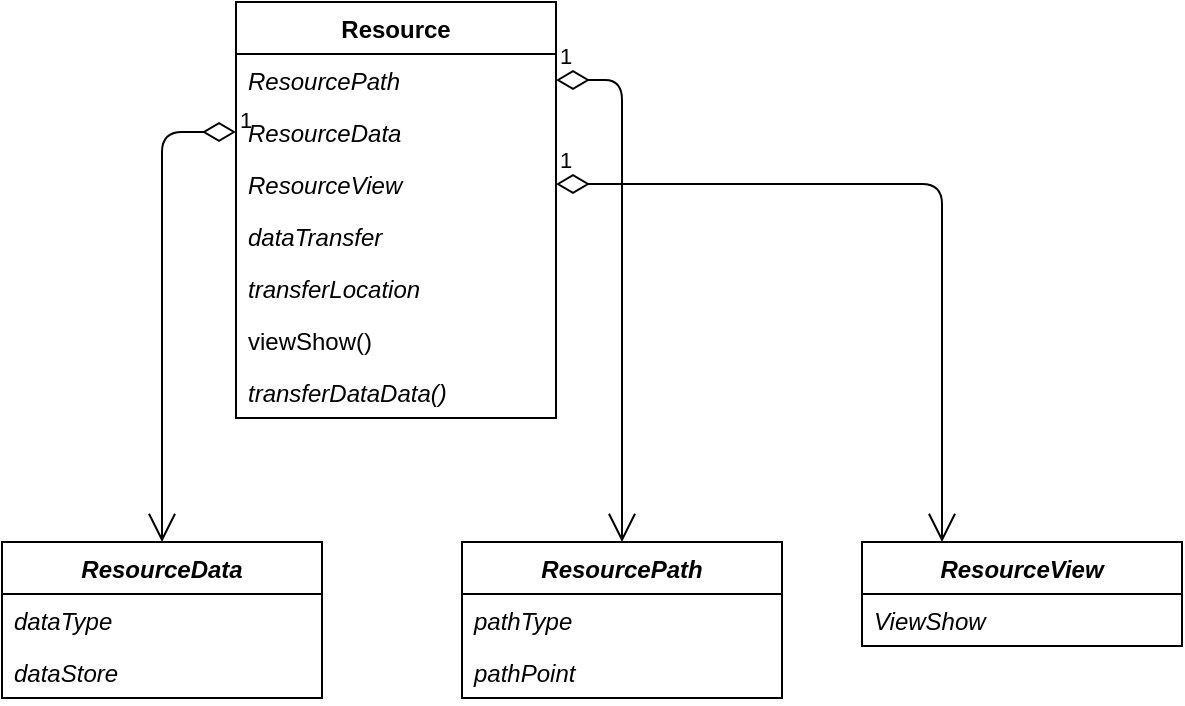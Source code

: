 <mxfile version="13.2.4" type="device" pages="4"><diagram id="C5RBs43oDa-KdzZeNtuy" name="ResourcesUML"><mxGraphModel dx="1929" dy="1783" grid="1" gridSize="10" guides="1" tooltips="1" connect="1" arrows="1" fold="1" page="1" pageScale="1" pageWidth="827" pageHeight="1169" math="0" shadow="0"><root><mxCell id="WIyWlLk6GJQsqaUBKTNV-0"/><mxCell id="WIyWlLk6GJQsqaUBKTNV-1" parent="WIyWlLk6GJQsqaUBKTNV-0"/><mxCell id="wKoUNLW5oDcQEz1juAOQ-28" value="1" style="endArrow=open;html=1;endSize=12;startArrow=diamondThin;startSize=14;startFill=0;edgeStyle=orthogonalEdgeStyle;align=left;verticalAlign=bottom;exitX=1;exitY=0.5;exitDx=0;exitDy=0;entryX=0.5;entryY=0;entryDx=0;entryDy=0;" parent="WIyWlLk6GJQsqaUBKTNV-1" source="zkfFHV4jXpPFQw0GAbJ--2" target="wKoUNLW5oDcQEz1juAOQ-25" edge="1"><mxGeometry x="-1" y="3" relative="1" as="geometry"><mxPoint x="-490" y="-960" as="sourcePoint"/><mxPoint x="-330" y="-960" as="targetPoint"/></mxGeometry></mxCell><mxCell id="wKoUNLW5oDcQEz1juAOQ-53" value="1" style="endArrow=open;html=1;endSize=12;startArrow=diamondThin;startSize=14;startFill=0;edgeStyle=orthogonalEdgeStyle;align=left;verticalAlign=bottom;entryX=0.5;entryY=0;entryDx=0;entryDy=0;exitX=0;exitY=0.5;exitDx=0;exitDy=0;" parent="WIyWlLk6GJQsqaUBKTNV-1" source="zkfFHV4jXpPFQw0GAbJ--3" target="wKoUNLW5oDcQEz1juAOQ-20" edge="1"><mxGeometry x="-1" y="3" relative="1" as="geometry"><mxPoint x="-610" y="-640" as="sourcePoint"/><mxPoint x="-250" y="-790" as="targetPoint"/></mxGeometry></mxCell><mxCell id="wKoUNLW5oDcQEz1juAOQ-65" value="1" style="endArrow=open;html=1;endSize=12;startArrow=diamondThin;startSize=14;startFill=0;edgeStyle=orthogonalEdgeStyle;align=left;verticalAlign=bottom;entryX=0.25;entryY=0;entryDx=0;entryDy=0;exitX=1;exitY=0.5;exitDx=0;exitDy=0;" parent="WIyWlLk6GJQsqaUBKTNV-1" source="wKoUNLW5oDcQEz1juAOQ-62" target="wKoUNLW5oDcQEz1juAOQ-58" edge="1"><mxGeometry x="-1" y="3" relative="1" as="geometry"><mxPoint x="-410" y="-960" as="sourcePoint"/><mxPoint x="-250" y="-960" as="targetPoint"/></mxGeometry></mxCell><mxCell id="wKoUNLW5oDcQEz1juAOQ-20" value="ResourceData" style="swimlane;fontStyle=3;align=center;verticalAlign=top;childLayout=stackLayout;horizontal=1;startSize=26;horizontalStack=0;resizeParent=1;resizeParentMax=0;resizeLast=0;collapsible=1;marginBottom=0;" parent="WIyWlLk6GJQsqaUBKTNV-1" vertex="1"><mxGeometry x="-690" y="-800" width="160" height="78" as="geometry"/></mxCell><mxCell id="wKoUNLW5oDcQEz1juAOQ-23" value="dataType" style="text;strokeColor=none;fillColor=none;align=left;verticalAlign=top;spacingLeft=4;spacingRight=4;overflow=hidden;rotatable=0;points=[[0,0.5],[1,0.5]];portConstraint=eastwest;fontStyle=2" parent="wKoUNLW5oDcQEz1juAOQ-20" vertex="1"><mxGeometry y="26" width="160" height="26" as="geometry"/></mxCell><mxCell id="CLFtaOx5Wjomvs9iDZ-h-0" value="dataStore" style="text;strokeColor=none;fillColor=none;align=left;verticalAlign=top;spacingLeft=4;spacingRight=4;overflow=hidden;rotatable=0;points=[[0,0.5],[1,0.5]];portConstraint=eastwest;fontStyle=2" parent="wKoUNLW5oDcQEz1juAOQ-20" vertex="1"><mxGeometry y="52" width="160" height="26" as="geometry"/></mxCell><mxCell id="wKoUNLW5oDcQEz1juAOQ-25" value="ResourcePath" style="swimlane;fontStyle=3;align=center;verticalAlign=top;childLayout=stackLayout;horizontal=1;startSize=26;horizontalStack=0;resizeParent=1;resizeParentMax=0;resizeLast=0;collapsible=1;marginBottom=0;" parent="WIyWlLk6GJQsqaUBKTNV-1" vertex="1"><mxGeometry x="-460" y="-800" width="160" height="78" as="geometry"/></mxCell><mxCell id="wKoUNLW5oDcQEz1juAOQ-26" value="pathType" style="text;strokeColor=none;fillColor=none;align=left;verticalAlign=top;spacingLeft=4;spacingRight=4;overflow=hidden;rotatable=0;points=[[0,0.5],[1,0.5]];portConstraint=eastwest;fontStyle=2" parent="wKoUNLW5oDcQEz1juAOQ-25" vertex="1"><mxGeometry y="26" width="160" height="26" as="geometry"/></mxCell><mxCell id="CLFtaOx5Wjomvs9iDZ-h-1" value="pathPoint" style="text;strokeColor=none;fillColor=none;align=left;verticalAlign=top;spacingLeft=4;spacingRight=4;overflow=hidden;rotatable=0;points=[[0,0.5],[1,0.5]];portConstraint=eastwest;fontStyle=2" parent="wKoUNLW5oDcQEz1juAOQ-25" vertex="1"><mxGeometry y="52" width="160" height="26" as="geometry"/></mxCell><mxCell id="wKoUNLW5oDcQEz1juAOQ-58" value="ResourceView" style="swimlane;fontStyle=3;align=center;verticalAlign=top;childLayout=stackLayout;horizontal=1;startSize=26;horizontalStack=0;resizeParent=1;resizeParentMax=0;resizeLast=0;collapsible=1;marginBottom=0;" parent="WIyWlLk6GJQsqaUBKTNV-1" vertex="1"><mxGeometry x="-260" y="-800" width="160" height="52" as="geometry"/></mxCell><mxCell id="wKoUNLW5oDcQEz1juAOQ-59" value="ViewShow" style="text;strokeColor=none;fillColor=none;align=left;verticalAlign=top;spacingLeft=4;spacingRight=4;overflow=hidden;rotatable=0;points=[[0,0.5],[1,0.5]];portConstraint=eastwest;fontStyle=2" parent="wKoUNLW5oDcQEz1juAOQ-58" vertex="1"><mxGeometry y="26" width="160" height="26" as="geometry"/></mxCell><mxCell id="zkfFHV4jXpPFQw0GAbJ--0" value="Resource" style="swimlane;fontStyle=1;align=center;verticalAlign=top;childLayout=stackLayout;horizontal=1;startSize=26;horizontalStack=0;resizeParent=1;resizeLast=0;collapsible=1;marginBottom=0;rounded=0;shadow=0;strokeWidth=1;" parent="WIyWlLk6GJQsqaUBKTNV-1" vertex="1"><mxGeometry x="-573" y="-1070" width="160" height="208" as="geometry"><mxRectangle x="230" y="140" width="160" height="26" as="alternateBounds"/></mxGeometry></mxCell><mxCell id="zkfFHV4jXpPFQw0GAbJ--2" value="ResourcePath" style="text;align=left;verticalAlign=top;spacingLeft=4;spacingRight=4;overflow=hidden;rotatable=0;points=[[0,0.5],[1,0.5]];portConstraint=eastwest;rounded=0;shadow=0;html=0;fontStyle=2" parent="zkfFHV4jXpPFQw0GAbJ--0" vertex="1"><mxGeometry y="26" width="160" height="26" as="geometry"/></mxCell><mxCell id="zkfFHV4jXpPFQw0GAbJ--3" value="ResourceData" style="text;align=left;verticalAlign=top;spacingLeft=4;spacingRight=4;overflow=hidden;rotatable=0;points=[[0,0.5],[1,0.5]];portConstraint=eastwest;rounded=0;shadow=0;html=0;fontStyle=2" parent="zkfFHV4jXpPFQw0GAbJ--0" vertex="1"><mxGeometry y="52" width="160" height="26" as="geometry"/></mxCell><mxCell id="wKoUNLW5oDcQEz1juAOQ-62" value="ResourceView" style="text;align=left;verticalAlign=top;spacingLeft=4;spacingRight=4;overflow=hidden;rotatable=0;points=[[0,0.5],[1,0.5]];portConstraint=eastwest;rounded=0;shadow=0;html=0;fontStyle=2" parent="zkfFHV4jXpPFQw0GAbJ--0" vertex="1"><mxGeometry y="78" width="160" height="26" as="geometry"/></mxCell><mxCell id="7AWDHJdv4EVWCImqRSee-0" value="dataTransfer" style="text;align=left;verticalAlign=top;spacingLeft=4;spacingRight=4;overflow=hidden;rotatable=0;points=[[0,0.5],[1,0.5]];portConstraint=eastwest;rounded=0;shadow=0;html=0;fontStyle=2" vertex="1" parent="zkfFHV4jXpPFQw0GAbJ--0"><mxGeometry y="104" width="160" height="26" as="geometry"/></mxCell><mxCell id="7AWDHJdv4EVWCImqRSee-2" value="transferLocation" style="text;align=left;verticalAlign=top;spacingLeft=4;spacingRight=4;overflow=hidden;rotatable=0;points=[[0,0.5],[1,0.5]];portConstraint=eastwest;rounded=0;shadow=0;html=0;fontStyle=2" vertex="1" parent="zkfFHV4jXpPFQw0GAbJ--0"><mxGeometry y="130" width="160" height="26" as="geometry"/></mxCell><mxCell id="cOhky48XFlRS8grqC577-6" value="viewShow()" style="text;align=left;verticalAlign=top;spacingLeft=4;spacingRight=4;overflow=hidden;rotatable=0;points=[[0,0.5],[1,0.5]];portConstraint=eastwest;rounded=0;shadow=0;html=0;fontStyle=0" parent="zkfFHV4jXpPFQw0GAbJ--0" vertex="1"><mxGeometry y="156" width="160" height="26" as="geometry"/></mxCell><mxCell id="7AWDHJdv4EVWCImqRSee-1" value="transferDataData()" style="text;align=left;verticalAlign=top;spacingLeft=4;spacingRight=4;overflow=hidden;rotatable=0;points=[[0,0.5],[1,0.5]];portConstraint=eastwest;rounded=0;shadow=0;html=0;fontStyle=2" vertex="1" parent="zkfFHV4jXpPFQw0GAbJ--0"><mxGeometry y="182" width="160" height="26" as="geometry"/></mxCell></root></mxGraphModel></diagram><diagram id="MiLV8PnnA4i9zkH5lNhF" name="StockUML"><mxGraphModel dx="1102" dy="614" grid="1" gridSize="10" guides="1" tooltips="1" connect="1" arrows="1" fold="1" page="1" pageScale="1" pageWidth="850" pageHeight="1100" math="0" shadow="0"><root><mxCell id="w51IDxubxJq_tXCfDH6P-0"/><mxCell id="w51IDxubxJq_tXCfDH6P-1" parent="w51IDxubxJq_tXCfDH6P-0"/><mxCell id="WJWSfk08j07kqiOSn310-17" value="1" style="endArrow=open;html=1;endSize=12;startArrow=diamondThin;startSize=14;startFill=0;edgeStyle=orthogonalEdgeStyle;align=left;verticalAlign=bottom;exitX=1;exitY=0.5;exitDx=0;exitDy=0;entryX=0;entryY=0.25;entryDx=0;entryDy=0;" parent="w51IDxubxJq_tXCfDH6P-1" source="WJWSfk08j07kqiOSn310-16" target="WJWSfk08j07kqiOSn310-5" edge="1"><mxGeometry x="-1" y="3" relative="1" as="geometry"><mxPoint x="560" y="430" as="sourcePoint"/><mxPoint x="720" y="430" as="targetPoint"/></mxGeometry></mxCell><mxCell id="WJWSfk08j07kqiOSn310-0" value="Stock" style="swimlane;fontStyle=1;align=center;verticalAlign=top;childLayout=stackLayout;horizontal=1;startSize=26;horizontalStack=0;resizeParent=1;resizeParentMax=0;resizeLast=0;collapsible=1;marginBottom=0;" parent="w51IDxubxJq_tXCfDH6P-1" vertex="1"><mxGeometry x="190" y="170" width="160" height="208" as="geometry"/></mxCell><mxCell id="WJWSfk08j07kqiOSn310-1" value="uuid" style="text;strokeColor=none;fillColor=none;align=left;verticalAlign=top;spacingLeft=4;spacingRight=4;overflow=hidden;rotatable=0;points=[[0,0.5],[1,0.5]];portConstraint=eastwest;" parent="WJWSfk08j07kqiOSn310-0" vertex="1"><mxGeometry y="26" width="160" height="26" as="geometry"/></mxCell><mxCell id="WJWSfk08j07kqiOSn310-3" value="name" style="text;strokeColor=none;fillColor=none;align=left;verticalAlign=top;spacingLeft=4;spacingRight=4;overflow=hidden;rotatable=0;points=[[0,0.5],[1,0.5]];portConstraint=eastwest;" parent="WJWSfk08j07kqiOSn310-0" vertex="1"><mxGeometry y="52" width="160" height="26" as="geometry"/></mxCell><mxCell id="1wxSVXU_qYhrQxYxf3fU-4" value="industryName" style="text;strokeColor=none;fillColor=none;align=left;verticalAlign=top;spacingLeft=4;spacingRight=4;overflow=hidden;rotatable=0;points=[[0,0.5],[1,0.5]];portConstraint=eastwest;" vertex="1" parent="WJWSfk08j07kqiOSn310-0"><mxGeometry y="78" width="160" height="26" as="geometry"/></mxCell><mxCell id="WJWSfk08j07kqiOSn310-4" value="price" style="text;strokeColor=none;fillColor=none;align=left;verticalAlign=top;spacingLeft=4;spacingRight=4;overflow=hidden;rotatable=0;points=[[0,0.5],[1,0.5]];portConstraint=eastwest;" parent="WJWSfk08j07kqiOSn310-0" vertex="1"><mxGeometry y="104" width="160" height="26" as="geometry"/></mxCell><mxCell id="WJWSfk08j07kqiOSn310-9" value="datetime" style="text;strokeColor=none;fillColor=none;align=left;verticalAlign=top;spacingLeft=4;spacingRight=4;overflow=hidden;rotatable=0;points=[[0,0.5],[1,0.5]];portConstraint=eastwest;" parent="WJWSfk08j07kqiOSn310-0" vertex="1"><mxGeometry y="130" width="160" height="26" as="geometry"/></mxCell><mxCell id="WJWSfk08j07kqiOSn310-16" value="StockView" style="text;strokeColor=none;fillColor=none;align=left;verticalAlign=top;spacingLeft=4;spacingRight=4;overflow=hidden;rotatable=0;points=[[0,0.5],[1,0.5]];portConstraint=eastwest;fontStyle=2" parent="WJWSfk08j07kqiOSn310-0" vertex="1"><mxGeometry y="156" width="160" height="26" as="geometry"/></mxCell><mxCell id="WJWSfk08j07kqiOSn310-15" value="showView()" style="text;strokeColor=none;fillColor=none;align=left;verticalAlign=top;spacingLeft=4;spacingRight=4;overflow=hidden;rotatable=0;points=[[0,0.5],[1,0.5]];portConstraint=eastwest;" parent="WJWSfk08j07kqiOSn310-0" vertex="1"><mxGeometry y="182" width="160" height="26" as="geometry"/></mxCell><mxCell id="WJWSfk08j07kqiOSn310-5" value="StockView" style="swimlane;fontStyle=3;align=center;verticalAlign=top;childLayout=stackLayout;horizontal=1;startSize=26;horizontalStack=0;resizeParent=1;resizeParentMax=0;resizeLast=0;collapsible=1;marginBottom=0;" parent="w51IDxubxJq_tXCfDH6P-1" vertex="1"><mxGeometry x="510" y="170" width="160" height="52" as="geometry"/></mxCell><mxCell id="WJWSfk08j07kqiOSn310-6" value="showView()" style="text;strokeColor=none;fillColor=none;align=left;verticalAlign=top;spacingLeft=4;spacingRight=4;overflow=hidden;rotatable=0;points=[[0,0.5],[1,0.5]];portConstraint=eastwest;fontStyle=2" parent="WJWSfk08j07kqiOSn310-5" vertex="1"><mxGeometry y="26" width="160" height="26" as="geometry"/></mxCell><mxCell id="1wxSVXU_qYhrQxYxf3fU-0" value="StockIndustry" style="swimlane;fontStyle=0;childLayout=stackLayout;horizontal=1;startSize=26;fillColor=none;horizontalStack=0;resizeParent=1;resizeParentMax=0;resizeLast=0;collapsible=1;marginBottom=0;" vertex="1" parent="w51IDxubxJq_tXCfDH6P-1"><mxGeometry x="190" y="440" width="140" height="78" as="geometry"/></mxCell><mxCell id="1wxSVXU_qYhrQxYxf3fU-1" value="name" style="text;strokeColor=none;fillColor=none;align=left;verticalAlign=top;spacingLeft=4;spacingRight=4;overflow=hidden;rotatable=0;points=[[0,0.5],[1,0.5]];portConstraint=eastwest;" vertex="1" parent="1wxSVXU_qYhrQxYxf3fU-0"><mxGeometry y="26" width="140" height="26" as="geometry"/></mxCell><mxCell id="1wxSVXU_qYhrQxYxf3fU-2" value="stocksUrl" style="text;strokeColor=none;fillColor=none;align=left;verticalAlign=top;spacingLeft=4;spacingRight=4;overflow=hidden;rotatable=0;points=[[0,0.5],[1,0.5]];portConstraint=eastwest;" vertex="1" parent="1wxSVXU_qYhrQxYxf3fU-0"><mxGeometry y="52" width="140" height="26" as="geometry"/></mxCell></root></mxGraphModel></diagram><diagram id="M6Qaev_G2uc9RB9oiW58" name="WorkPipelineUML"><mxGraphModel dx="1102" dy="1665" grid="1" gridSize="10" guides="1" tooltips="1" connect="1" arrows="1" fold="1" page="1" pageScale="1" pageWidth="850" pageHeight="1100" math="0" shadow="0"><root><mxCell id="0c6unYjdAAuhe3LFpMtq-0"/><mxCell id="0c6unYjdAAuhe3LFpMtq-1" parent="0c6unYjdAAuhe3LFpMtq-0"/><mxCell id="jXFqRTaMpyUTrr70xeiQ-9" value="1" style="endArrow=open;html=1;endSize=12;startArrow=diamondThin;startSize=14;startFill=0;edgeStyle=orthogonalEdgeStyle;align=left;verticalAlign=bottom;exitX=0;exitY=0.5;exitDx=0;exitDy=0;entryX=0.25;entryY=0;entryDx=0;entryDy=0;" edge="1" parent="0c6unYjdAAuhe3LFpMtq-1" source="jXFqRTaMpyUTrr70xeiQ-11" target="jXFqRTaMpyUTrr70xeiQ-0"><mxGeometry x="-1" y="3" relative="1" as="geometry"><mxPoint x="95" y="-710" as="sourcePoint"/><mxPoint x="255" y="-710" as="targetPoint"/></mxGeometry></mxCell><mxCell id="oUjk5xNpKdQouWM2-Mrk-0" value="单进程单线程&lt;br&gt;模拟工厂流水线的，单流水线(单进程单线程)" style="shape=note;whiteSpace=wrap;html=1;size=14;verticalAlign=top;align=left;spacingTop=-6;" vertex="1" parent="0c6unYjdAAuhe3LFpMtq-1"><mxGeometry x="30" y="-1050" width="680" height="100" as="geometry"/></mxCell><mxCell id="jXFqRTaMpyUTrr70xeiQ-0" value="WorkSite" style="swimlane;fontStyle=1;align=center;verticalAlign=top;childLayout=stackLayout;horizontal=1;startSize=26;horizontalStack=0;resizeParent=1;resizeParentMax=0;resizeLast=0;collapsible=1;marginBottom=0;" vertex="1" parent="0c6unYjdAAuhe3LFpMtq-1"><mxGeometry x="125" y="-640" width="260" height="234" as="geometry"/></mxCell><mxCell id="jXFqRTaMpyUTrr70xeiQ-1" value="__statusList" style="text;strokeColor=none;fillColor=none;align=left;verticalAlign=top;spacingLeft=4;spacingRight=4;overflow=hidden;rotatable=0;points=[[0,0.5],[1,0.5]];portConstraint=eastwest;fontStyle=0" vertex="1" parent="jXFqRTaMpyUTrr70xeiQ-0"><mxGeometry y="26" width="260" height="26" as="geometry"/></mxCell><mxCell id="jXFqRTaMpyUTrr70xeiQ-2" value="__siteStatus" style="text;strokeColor=none;fillColor=none;align=left;verticalAlign=top;spacingLeft=4;spacingRight=4;overflow=hidden;rotatable=0;points=[[0,0.5],[1,0.5]];portConstraint=eastwest;fontStyle=0" vertex="1" parent="jXFqRTaMpyUTrr70xeiQ-0"><mxGeometry y="52" width="260" height="26" as="geometry"/></mxCell><mxCell id="jXFqRTaMpyUTrr70xeiQ-3" value="__siteIdentifier" style="text;strokeColor=none;fillColor=none;align=left;verticalAlign=top;spacingLeft=4;spacingRight=4;overflow=hidden;rotatable=0;points=[[0,0.5],[1,0.5]];portConstraint=eastwest;fontStyle=0" vertex="1" parent="jXFqRTaMpyUTrr70xeiQ-0"><mxGeometry y="78" width="260" height="26" as="geometry"/></mxCell><mxCell id="jXFqRTaMpyUTrr70xeiQ-4" value="OriginResource" style="text;strokeColor=none;fillColor=none;align=left;verticalAlign=top;spacingLeft=4;spacingRight=4;overflow=hidden;rotatable=0;points=[[0,0.5],[1,0.5]];portConstraint=eastwest;fontStyle=2" vertex="1" parent="jXFqRTaMpyUTrr70xeiQ-0"><mxGeometry y="104" width="260" height="26" as="geometry"/></mxCell><mxCell id="jXFqRTaMpyUTrr70xeiQ-5" value="OutputResource" style="text;strokeColor=none;fillColor=none;align=left;verticalAlign=top;spacingLeft=4;spacingRight=4;overflow=hidden;rotatable=0;points=[[0,0.5],[1,0.5]];portConstraint=eastwest;fontStyle=2" vertex="1" parent="jXFqRTaMpyUTrr70xeiQ-0"><mxGeometry y="130" width="260" height="26" as="geometry"/></mxCell><mxCell id="jXFqRTaMpyUTrr70xeiQ-6" value="WorkMachine" style="text;strokeColor=none;fillColor=none;align=left;verticalAlign=top;spacingLeft=4;spacingRight=4;overflow=hidden;rotatable=0;points=[[0,0.5],[1,0.5]];portConstraint=eastwest;fontStyle=2" vertex="1" parent="jXFqRTaMpyUTrr70xeiQ-0"><mxGeometry y="156" width="260" height="26" as="geometry"/></mxCell><mxCell id="jXFqRTaMpyUTrr70xeiQ-7" value="WorkFilter" style="text;strokeColor=none;fillColor=none;align=left;verticalAlign=top;spacingLeft=4;spacingRight=4;overflow=hidden;rotatable=0;points=[[0,0.5],[1,0.5]];portConstraint=eastwest;fontStyle=2" vertex="1" parent="jXFqRTaMpyUTrr70xeiQ-0"><mxGeometry y="182" width="260" height="26" as="geometry"/></mxCell><mxCell id="jXFqRTaMpyUTrr70xeiQ-8" value="worker()" style="text;strokeColor=none;fillColor=none;align=left;verticalAlign=top;spacingLeft=4;spacingRight=4;overflow=hidden;rotatable=0;points=[[0,0.5],[1,0.5]];portConstraint=eastwest;fontStyle=0" vertex="1" parent="jXFqRTaMpyUTrr70xeiQ-0"><mxGeometry y="208" width="260" height="26" as="geometry"/></mxCell><mxCell id="jXFqRTaMpyUTrr70xeiQ-10" value="WorkPipeline" style="swimlane;fontStyle=1;align=center;verticalAlign=top;childLayout=stackLayout;horizontal=1;startSize=26;horizontalStack=0;resizeParent=1;resizeParentMax=0;resizeLast=0;collapsible=1;marginBottom=0;" vertex="1" parent="0c6unYjdAAuhe3LFpMtq-1"><mxGeometry x="295" y="-880" width="425" height="234" as="geometry"/></mxCell><mxCell id="kIufPOx3gm7TbQSwFrFk-0" value="class.pipelineStatusList = ('Build', 'Executable', 'Forbid')" style="text;strokeColor=none;fillColor=none;align=left;verticalAlign=top;spacingLeft=4;spacingRight=4;overflow=hidden;rotatable=0;points=[[0,0.5],[1,0.5]];portConstraint=eastwest;fontStyle=0" vertex="1" parent="jXFqRTaMpyUTrr70xeiQ-10"><mxGeometry y="26" width="425" height="26" as="geometry"/></mxCell><mxCell id="ctfXDmn6z_CfVE2LSVos-1" value="self.pipelineStatus" style="text;strokeColor=none;fillColor=none;align=left;verticalAlign=top;spacingLeft=4;spacingRight=4;overflow=hidden;rotatable=0;points=[[0,0.5],[1,0.5]];portConstraint=eastwest;fontStyle=0" vertex="1" parent="jXFqRTaMpyUTrr70xeiQ-10"><mxGeometry y="52" width="425" height="26" as="geometry"/></mxCell><mxCell id="jXFqRTaMpyUTrr70xeiQ-11" value="WorkSiteList: []" style="text;strokeColor=none;fillColor=none;align=left;verticalAlign=top;spacingLeft=4;spacingRight=4;overflow=hidden;rotatable=0;points=[[0,0.5],[1,0.5]];portConstraint=eastwest;fontStyle=0" vertex="1" parent="jXFqRTaMpyUTrr70xeiQ-10"><mxGeometry y="78" width="425" height="26" as="geometry"/></mxCell><mxCell id="jXFqRTaMpyUTrr70xeiQ-12" value="addWorkSite" style="text;strokeColor=none;fillColor=none;align=left;verticalAlign=top;spacingLeft=4;spacingRight=4;overflow=hidden;rotatable=0;points=[[0,0.5],[1,0.5]];portConstraint=eastwest;fontStyle=0" vertex="1" parent="jXFqRTaMpyUTrr70xeiQ-10"><mxGeometry y="104" width="425" height="26" as="geometry"/></mxCell><mxCell id="jXFqRTaMpyUTrr70xeiQ-13" value="removeWorkSite" style="text;strokeColor=none;fillColor=none;align=left;verticalAlign=top;spacingLeft=4;spacingRight=4;overflow=hidden;rotatable=0;points=[[0,0.5],[1,0.5]];portConstraint=eastwest;fontStyle=0" vertex="1" parent="jXFqRTaMpyUTrr70xeiQ-10"><mxGeometry y="130" width="425" height="26" as="geometry"/></mxCell><mxCell id="jXFqRTaMpyUTrr70xeiQ-14" value="insertWorkSite" style="text;strokeColor=none;fillColor=none;align=left;verticalAlign=top;spacingLeft=4;spacingRight=4;overflow=hidden;rotatable=0;points=[[0,0.5],[1,0.5]];portConstraint=eastwest;fontStyle=0" vertex="1" parent="jXFqRTaMpyUTrr70xeiQ-10"><mxGeometry y="156" width="425" height="26" as="geometry"/></mxCell><mxCell id="jXFqRTaMpyUTrr70xeiQ-15" value="clearWorkSite" style="text;strokeColor=none;fillColor=none;align=left;verticalAlign=top;spacingLeft=4;spacingRight=4;overflow=hidden;rotatable=0;points=[[0,0.5],[1,0.5]];portConstraint=eastwest;fontStyle=0" vertex="1" parent="jXFqRTaMpyUTrr70xeiQ-10"><mxGeometry y="182" width="425" height="26" as="geometry"/></mxCell><mxCell id="jXFqRTaMpyUTrr70xeiQ-16" value="Processor(ResourceFilterSiteList)" style="text;strokeColor=none;fillColor=none;align=left;verticalAlign=top;spacingLeft=4;spacingRight=4;overflow=hidden;rotatable=0;points=[[0,0.5],[1,0.5]];portConstraint=eastwest;fontStyle=0" vertex="1" parent="jXFqRTaMpyUTrr70xeiQ-10"><mxGeometry y="208" width="425" height="26" as="geometry"/></mxCell><mxCell id="ue6aYAHW3wktxFeuhTfN-0" value="WorkFilter" style="swimlane;fontStyle=3;align=center;verticalAlign=top;childLayout=stackLayout;horizontal=1;startSize=26;horizontalStack=0;resizeParent=1;resizeLast=0;collapsible=1;marginBottom=0;rounded=0;shadow=0;strokeWidth=1;" vertex="1" parent="0c6unYjdAAuhe3LFpMtq-1"><mxGeometry x="510" y="-480" width="160" height="104" as="geometry"><mxRectangle x="550" y="140" width="160" height="26" as="alternateBounds"/></mxGeometry></mxCell><mxCell id="ue6aYAHW3wktxFeuhTfN-1" value="filterType" style="text;align=left;verticalAlign=top;spacingLeft=4;spacingRight=4;overflow=hidden;rotatable=0;points=[[0,0.5],[1,0.5]];portConstraint=eastwest;fontStyle=2" vertex="1" parent="ue6aYAHW3wktxFeuhTfN-0"><mxGeometry y="26" width="160" height="26" as="geometry"/></mxCell><mxCell id="ue6aYAHW3wktxFeuhTfN-2" value="filter" style="text;align=left;verticalAlign=top;spacingLeft=4;spacingRight=4;overflow=hidden;rotatable=0;points=[[0,0.5],[1,0.5]];portConstraint=eastwest;fontStyle=2" vertex="1" parent="ue6aYAHW3wktxFeuhTfN-0"><mxGeometry y="52" width="160" height="26" as="geometry"/></mxCell><mxCell id="ue6aYAHW3wktxFeuhTfN-3" value="readFilterDict" style="text;align=left;verticalAlign=top;spacingLeft=4;spacingRight=4;overflow=hidden;rotatable=0;points=[[0,0.5],[1,0.5]];portConstraint=eastwest;fontStyle=2" vertex="1" parent="ue6aYAHW3wktxFeuhTfN-0"><mxGeometry y="78" width="160" height="26" as="geometry"/></mxCell><mxCell id="1ezMjbyATIbtTADadDk9-0" value="1" style="endArrow=open;html=1;endSize=12;startArrow=diamondThin;startSize=14;startFill=0;edgeStyle=orthogonalEdgeStyle;align=left;verticalAlign=bottom;exitX=1;exitY=0.5;exitDx=0;exitDy=0;entryX=0;entryY=0.25;entryDx=0;entryDy=0;" edge="1" parent="0c6unYjdAAuhe3LFpMtq-1" source="jXFqRTaMpyUTrr70xeiQ-6" target="jXFqRTaMpyUTrr70xeiQ-17"><mxGeometry x="-1" y="3" relative="1" as="geometry"><mxPoint x="610" y="-740" as="sourcePoint"/><mxPoint x="770" y="-740" as="targetPoint"/></mxGeometry></mxCell><mxCell id="1ezMjbyATIbtTADadDk9-1" value="1" style="endArrow=open;html=1;endSize=12;startArrow=diamondThin;startSize=14;startFill=0;edgeStyle=orthogonalEdgeStyle;align=left;verticalAlign=bottom;exitX=1;exitY=0.5;exitDx=0;exitDy=0;entryX=0;entryY=0.192;entryDx=0;entryDy=0;entryPerimeter=0;" edge="1" parent="0c6unYjdAAuhe3LFpMtq-1" source="jXFqRTaMpyUTrr70xeiQ-7" target="ue6aYAHW3wktxFeuhTfN-0"><mxGeometry x="-1" y="3" relative="1" as="geometry"><mxPoint x="330" y="-350" as="sourcePoint"/><mxPoint x="490" y="-350" as="targetPoint"/></mxGeometry></mxCell><mxCell id="jXFqRTaMpyUTrr70xeiQ-17" value="WorkMachine" style="swimlane;fontStyle=3;align=center;verticalAlign=top;childLayout=stackLayout;horizontal=1;startSize=26;horizontalStack=0;resizeParent=1;resizeLast=0;collapsible=1;marginBottom=0;rounded=0;shadow=0;strokeWidth=1;" vertex="1" parent="0c6unYjdAAuhe3LFpMtq-1"><mxGeometry x="480" y="-620" width="270" height="50" as="geometry"><mxRectangle x="230" y="140" width="160" height="26" as="alternateBounds"/></mxGeometry></mxCell><mxCell id="jXFqRTaMpyUTrr70xeiQ-18" value="&lt;span&gt;worker(OriginResource,OutputResource, Filter&lt;/span&gt;&lt;span&gt;)&lt;/span&gt;" style="text;html=1;align=left;verticalAlign=middle;resizable=0;points=[];autosize=1;fontStyle=2" vertex="1" parent="jXFqRTaMpyUTrr70xeiQ-17"><mxGeometry y="26" width="270" height="20" as="geometry"/></mxCell></root></mxGraphModel></diagram><diagram id="qNehGHahSsVnhscGQnJP" name="DataStoreUML"><mxGraphModel dx="1102" dy="614" grid="1" gridSize="10" guides="1" tooltips="1" connect="1" arrows="1" fold="1" page="1" pageScale="1" pageWidth="850" pageHeight="1100" math="0" shadow="0"><root><mxCell id="1mEXJvUbR4BcDCADnV7P-0"/><mxCell id="1mEXJvUbR4BcDCADnV7P-1" parent="1mEXJvUbR4BcDCADnV7P-0"/><mxCell id="1mEXJvUbR4BcDCADnV7P-9" value="Note：&amp;nbsp;&lt;br&gt;Data store location type: Cloud or Machine&lt;br&gt;Data store type: Mysql, Azure CosmosDb, MongoDB,&amp;nbsp;&lt;br&gt;Data store operstions: Select, Insert, Update, Delete" style="shape=note;whiteSpace=wrap;html=1;size=14;verticalAlign=top;align=left;spacingTop=-6;" vertex="1" parent="1mEXJvUbR4BcDCADnV7P-1"><mxGeometry x="50" y="30" width="510" height="70" as="geometry"/></mxCell><mxCell id="1mEXJvUbR4BcDCADnV7P-2" value="DataStore" style="swimlane;fontStyle=0;childLayout=stackLayout;horizontal=1;startSize=26;fillColor=none;horizontalStack=0;resizeParent=1;resizeParentMax=0;resizeLast=0;collapsible=1;marginBottom=0;" vertex="1" parent="1mEXJvUbR4BcDCADnV7P-1"><mxGeometry x="90" y="210" width="140" height="156" as="geometry"><mxRectangle x="180" y="210" width="90" height="26" as="alternateBounds"/></mxGeometry></mxCell><mxCell id="1mEXJvUbR4BcDCADnV7P-3" value="storeType" style="text;strokeColor=none;fillColor=none;align=left;verticalAlign=top;spacingLeft=4;spacingRight=4;overflow=hidden;rotatable=0;points=[[0,0.5],[1,0.5]];portConstraint=eastwest;" vertex="1" parent="1mEXJvUbR4BcDCADnV7P-2"><mxGeometry y="26" width="140" height="26" as="geometry"/></mxCell><mxCell id="1mEXJvUbR4BcDCADnV7P-7" value="select()" style="text;strokeColor=none;fillColor=none;align=left;verticalAlign=top;spacingLeft=4;spacingRight=4;overflow=hidden;rotatable=0;points=[[0,0.5],[1,0.5]];portConstraint=eastwest;" vertex="1" parent="1mEXJvUbR4BcDCADnV7P-2"><mxGeometry y="52" width="140" height="26" as="geometry"/></mxCell><mxCell id="1mEXJvUbR4BcDCADnV7P-4" value="insert()" style="text;strokeColor=none;fillColor=none;align=left;verticalAlign=top;spacingLeft=4;spacingRight=4;overflow=hidden;rotatable=0;points=[[0,0.5],[1,0.5]];portConstraint=eastwest;" vertex="1" parent="1mEXJvUbR4BcDCADnV7P-2"><mxGeometry y="78" width="140" height="26" as="geometry"/></mxCell><mxCell id="1mEXJvUbR4BcDCADnV7P-5" value="update()" style="text;strokeColor=none;fillColor=none;align=left;verticalAlign=top;spacingLeft=4;spacingRight=4;overflow=hidden;rotatable=0;points=[[0,0.5],[1,0.5]];portConstraint=eastwest;" vertex="1" parent="1mEXJvUbR4BcDCADnV7P-2"><mxGeometry y="104" width="140" height="26" as="geometry"/></mxCell><mxCell id="1mEXJvUbR4BcDCADnV7P-6" value="delete()" style="text;strokeColor=none;fillColor=none;align=left;verticalAlign=top;spacingLeft=4;spacingRight=4;overflow=hidden;rotatable=0;points=[[0,0.5],[1,0.5]];portConstraint=eastwest;" vertex="1" parent="1mEXJvUbR4BcDCADnV7P-2"><mxGeometry y="130" width="140" height="26" as="geometry"/></mxCell><mxCell id="1mEXJvUbR4BcDCADnV7P-11" value="DataStoreFactory" style="swimlane;fontStyle=0;childLayout=stackLayout;horizontal=1;startSize=26;fillColor=none;horizontalStack=0;resizeParent=1;resizeParentMax=0;resizeLast=0;collapsible=1;marginBottom=0;" vertex="1" parent="1mEXJvUbR4BcDCADnV7P-1"><mxGeometry x="280" y="230" width="140" height="78" as="geometry"><mxRectangle x="180" y="210" width="90" height="26" as="alternateBounds"/></mxGeometry></mxCell><mxCell id="1mEXJvUbR4BcDCADnV7P-12" value="storeType" style="text;strokeColor=none;fillColor=none;align=left;verticalAlign=top;spacingLeft=4;spacingRight=4;overflow=hidden;rotatable=0;points=[[0,0.5],[1,0.5]];portConstraint=eastwest;" vertex="1" parent="1mEXJvUbR4BcDCADnV7P-11"><mxGeometry y="26" width="140" height="26" as="geometry"/></mxCell><mxCell id="1mEXJvUbR4BcDCADnV7P-13" value="createDataStore()" style="text;strokeColor=none;fillColor=none;align=left;verticalAlign=top;spacingLeft=4;spacingRight=4;overflow=hidden;rotatable=0;points=[[0,0.5],[1,0.5]];portConstraint=eastwest;" vertex="1" parent="1mEXJvUbR4BcDCADnV7P-11"><mxGeometry y="52" width="140" height="26" as="geometry"/></mxCell><mxCell id="1mEXJvUbR4BcDCADnV7P-23" value="CosmosDbAdapter" style="swimlane;fontStyle=0;childLayout=stackLayout;horizontal=1;startSize=26;fillColor=none;horizontalStack=0;resizeParent=1;resizeParentMax=0;resizeLast=0;collapsible=1;marginBottom=0;" vertex="1" parent="1mEXJvUbR4BcDCADnV7P-1"><mxGeometry x="520" y="340" width="140" height="104" as="geometry"/></mxCell><mxCell id="1mEXJvUbR4BcDCADnV7P-24" value="+ field: type" style="text;strokeColor=none;fillColor=none;align=left;verticalAlign=top;spacingLeft=4;spacingRight=4;overflow=hidden;rotatable=0;points=[[0,0.5],[1,0.5]];portConstraint=eastwest;" vertex="1" parent="1mEXJvUbR4BcDCADnV7P-23"><mxGeometry y="26" width="140" height="26" as="geometry"/></mxCell><mxCell id="1mEXJvUbR4BcDCADnV7P-25" value="+ field: type" style="text;strokeColor=none;fillColor=none;align=left;verticalAlign=top;spacingLeft=4;spacingRight=4;overflow=hidden;rotatable=0;points=[[0,0.5],[1,0.5]];portConstraint=eastwest;" vertex="1" parent="1mEXJvUbR4BcDCADnV7P-23"><mxGeometry y="52" width="140" height="26" as="geometry"/></mxCell><mxCell id="1mEXJvUbR4BcDCADnV7P-26" value="+ field: type" style="text;strokeColor=none;fillColor=none;align=left;verticalAlign=top;spacingLeft=4;spacingRight=4;overflow=hidden;rotatable=0;points=[[0,0.5],[1,0.5]];portConstraint=eastwest;" vertex="1" parent="1mEXJvUbR4BcDCADnV7P-23"><mxGeometry y="78" width="140" height="26" as="geometry"/></mxCell><mxCell id="1mEXJvUbR4BcDCADnV7P-19" value="AzureMysqlDb" style="swimlane;fontStyle=0;childLayout=stackLayout;horizontal=1;startSize=26;fillColor=none;horizontalStack=0;resizeParent=1;resizeParentMax=0;resizeLast=0;collapsible=1;marginBottom=0;" vertex="1" parent="1mEXJvUbR4BcDCADnV7P-1"><mxGeometry x="520" y="180" width="150" height="130" as="geometry"/></mxCell><mxCell id="1mEXJvUbR4BcDCADnV7P-20" value="select()" style="text;strokeColor=none;fillColor=none;align=left;verticalAlign=top;spacingLeft=4;spacingRight=4;overflow=hidden;rotatable=0;points=[[0,0.5],[1,0.5]];portConstraint=eastwest;" vertex="1" parent="1mEXJvUbR4BcDCADnV7P-19"><mxGeometry y="26" width="150" height="26" as="geometry"/></mxCell><mxCell id="1mEXJvUbR4BcDCADnV7P-21" value="insert()" style="text;strokeColor=none;fillColor=none;align=left;verticalAlign=top;spacingLeft=4;spacingRight=4;overflow=hidden;rotatable=0;points=[[0,0.5],[1,0.5]];portConstraint=eastwest;" vertex="1" parent="1mEXJvUbR4BcDCADnV7P-19"><mxGeometry y="52" width="150" height="26" as="geometry"/></mxCell><mxCell id="1mEXJvUbR4BcDCADnV7P-22" value="update()" style="text;strokeColor=none;fillColor=none;align=left;verticalAlign=top;spacingLeft=4;spacingRight=4;overflow=hidden;rotatable=0;points=[[0,0.5],[1,0.5]];portConstraint=eastwest;" vertex="1" parent="1mEXJvUbR4BcDCADnV7P-19"><mxGeometry y="78" width="150" height="26" as="geometry"/></mxCell><mxCell id="GY_DUKskkxPg4elQzXG9-0" value="delete()" style="text;strokeColor=none;fillColor=none;align=left;verticalAlign=top;spacingLeft=4;spacingRight=4;overflow=hidden;rotatable=0;points=[[0,0.5],[1,0.5]];portConstraint=eastwest;" vertex="1" parent="1mEXJvUbR4BcDCADnV7P-19"><mxGeometry y="104" width="150" height="26" as="geometry"/></mxCell></root></mxGraphModel></diagram></mxfile>